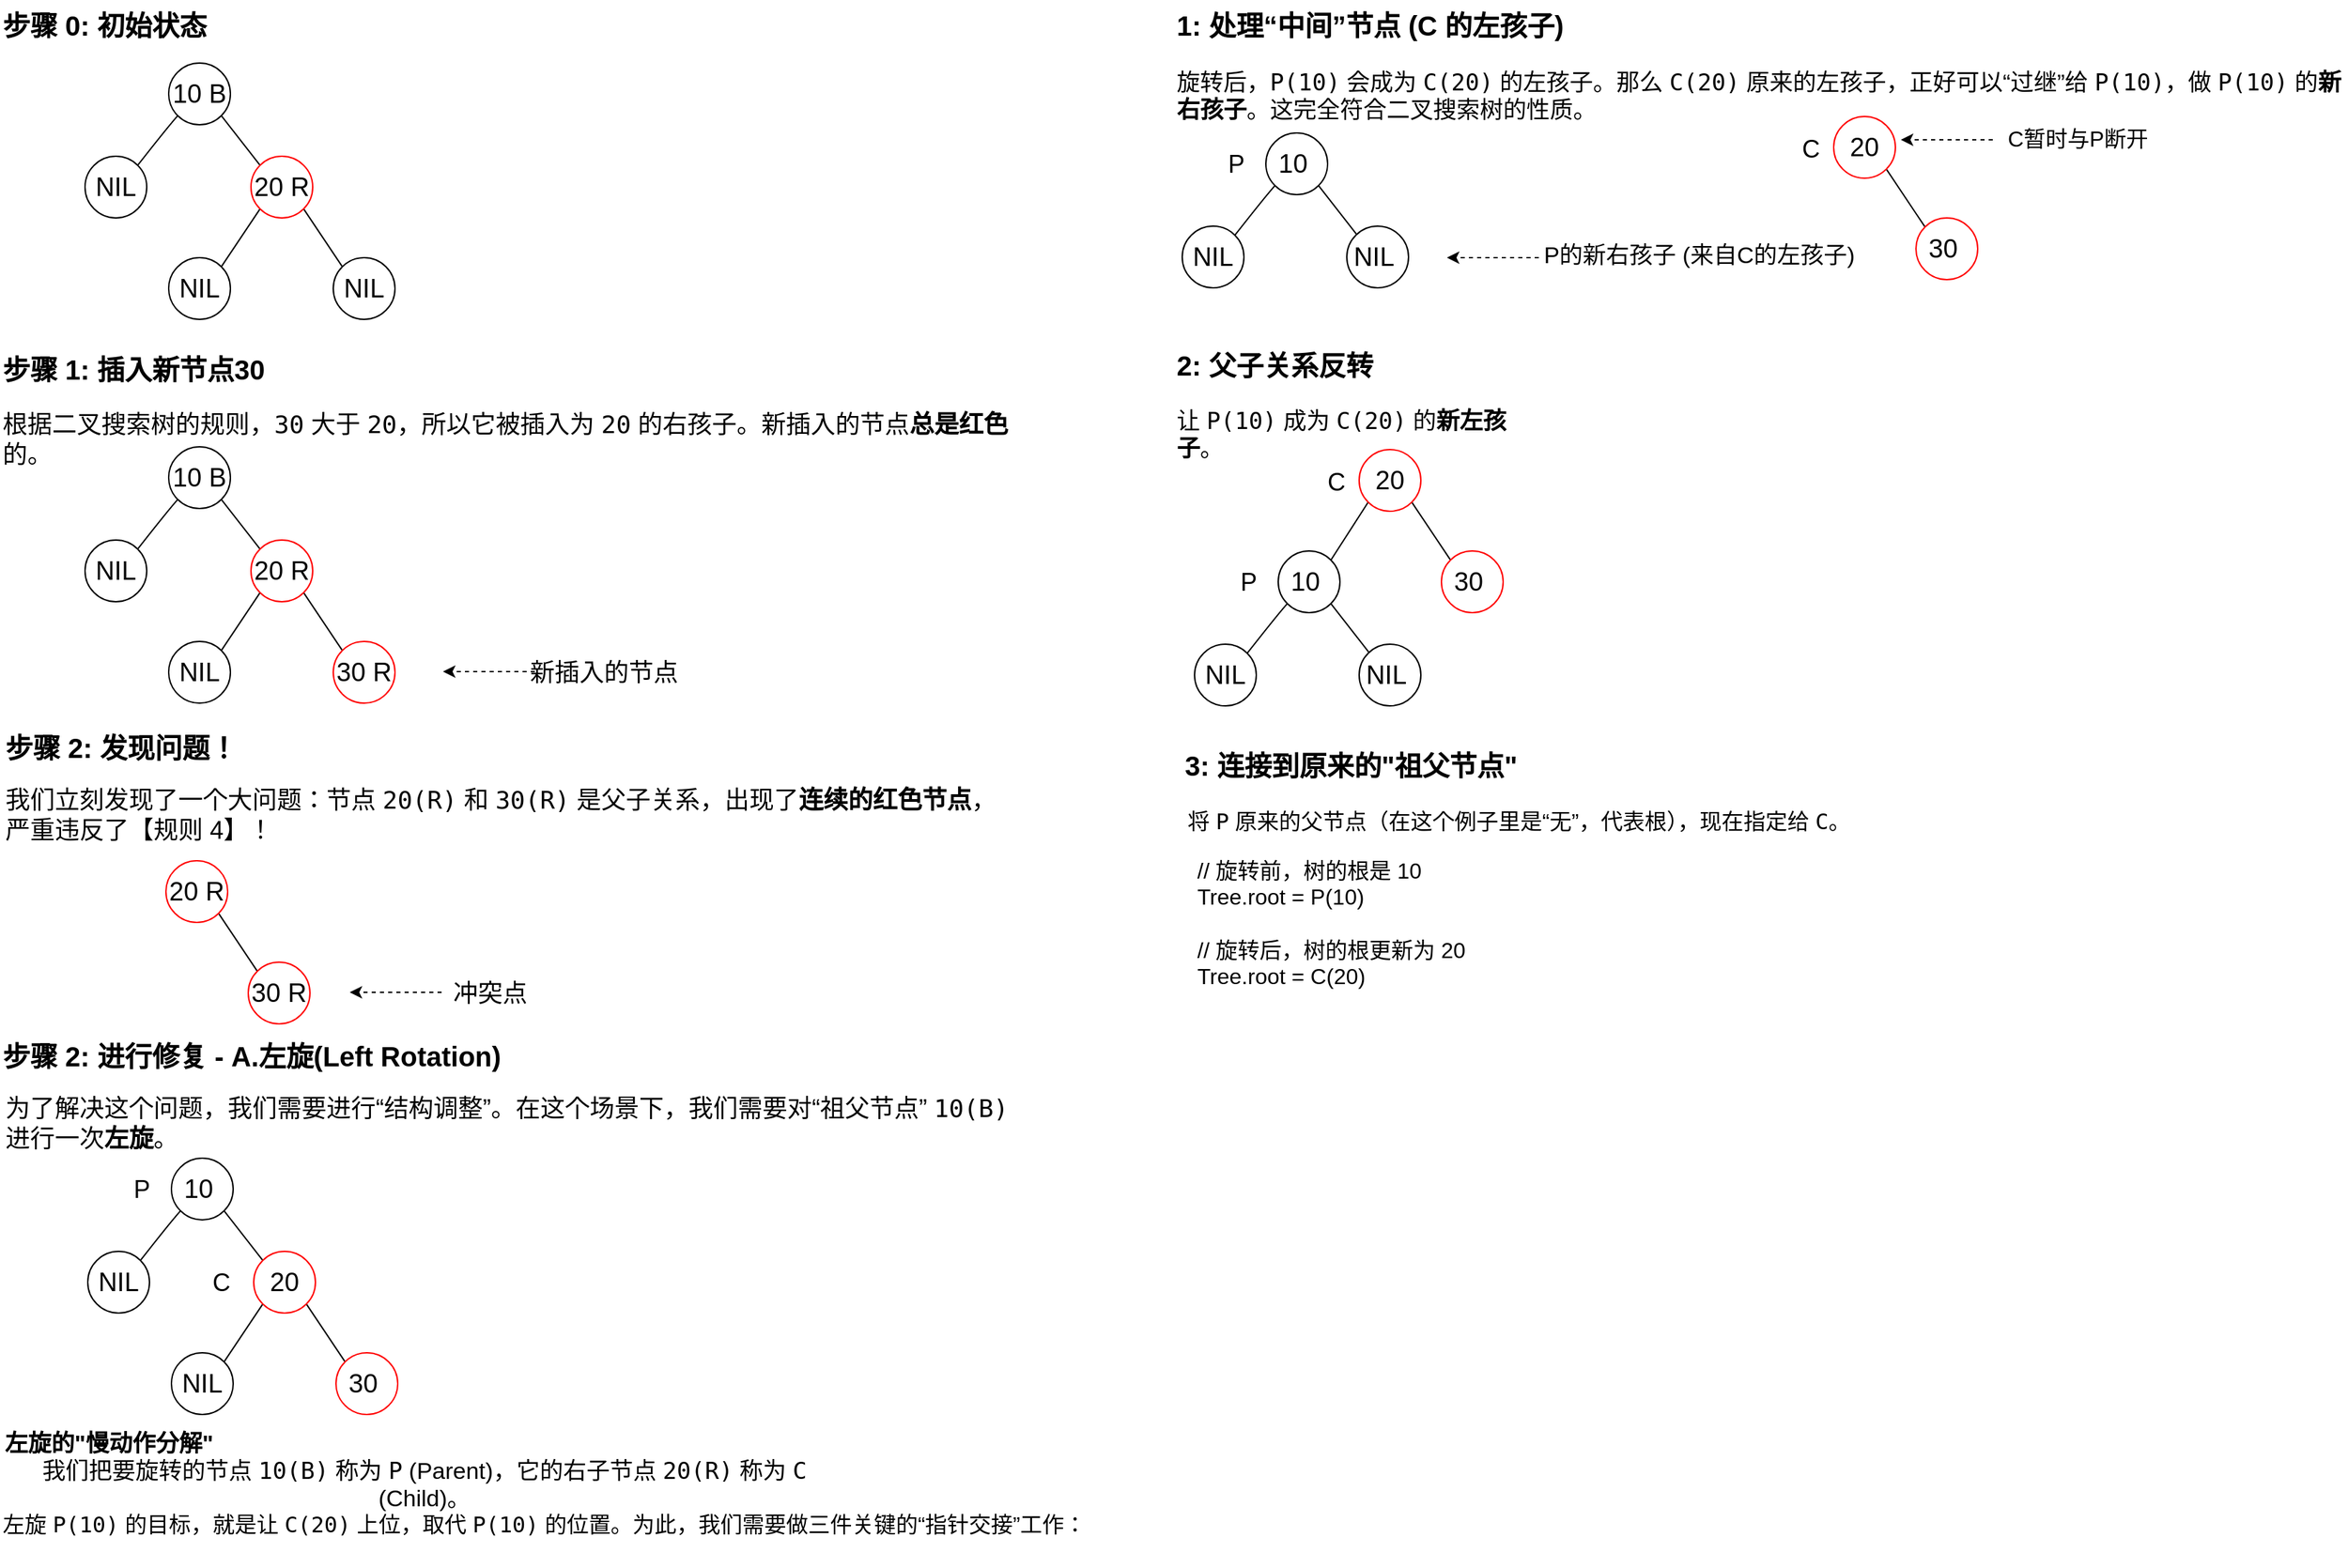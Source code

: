 <mxfile version="28.2.0">
  <diagram name="Page-1" id="nHJEmuUAwTtRUE0Qn9wt">
    <mxGraphModel dx="1536" dy="1067" grid="0" gridSize="10" guides="1" tooltips="1" connect="1" arrows="1" fold="1" page="0" pageScale="1" pageWidth="1920" pageHeight="1200" math="0" shadow="0">
      <root>
        <mxCell id="0" />
        <mxCell id="1" parent="0" />
        <mxCell id="6BaBqDEFsrnQINso-Ywb-1" style="rounded=0;orthogonalLoop=1;jettySize=auto;html=1;exitX=0;exitY=1;exitDx=0;exitDy=0;entryX=1;entryY=0;entryDx=0;entryDy=0;curved=1;strokeColor=default;fillColor=default;endArrow=none;endFill=0;" parent="1" source="6BaBqDEFsrnQINso-Ywb-3" target="6BaBqDEFsrnQINso-Ywb-4" edge="1">
          <mxGeometry relative="1" as="geometry">
            <Array as="points">
              <mxPoint x="196" y="144" />
            </Array>
          </mxGeometry>
        </mxCell>
        <mxCell id="6BaBqDEFsrnQINso-Ywb-2" style="rounded=0;orthogonalLoop=1;jettySize=auto;html=1;exitX=1;exitY=1;exitDx=0;exitDy=0;entryX=0;entryY=0;entryDx=0;entryDy=0;endArrow=none;endFill=0;" parent="1" source="6BaBqDEFsrnQINso-Ywb-3" target="6BaBqDEFsrnQINso-Ywb-5" edge="1">
          <mxGeometry relative="1" as="geometry" />
        </mxCell>
        <mxCell id="6BaBqDEFsrnQINso-Ywb-3" value="10 B" style="ellipse;whiteSpace=wrap;html=1;aspect=fixed;fontSize=19;" parent="1" vertex="1">
          <mxGeometry x="197" y="97" width="45" height="45" as="geometry" />
        </mxCell>
        <mxCell id="6BaBqDEFsrnQINso-Ywb-4" value="NIL" style="ellipse;whiteSpace=wrap;html=1;aspect=fixed;fontSize=19;strokeColor=light-dark(#000000,#EDEDED);" parent="1" vertex="1">
          <mxGeometry x="136" y="165" width="45" height="45" as="geometry" />
        </mxCell>
        <mxCell id="6BaBqDEFsrnQINso-Ywb-9" style="rounded=0;orthogonalLoop=1;jettySize=auto;html=1;exitX=0;exitY=1;exitDx=0;exitDy=0;entryX=1;entryY=0;entryDx=0;entryDy=0;endArrow=none;endFill=0;" parent="1" source="6BaBqDEFsrnQINso-Ywb-5" target="6BaBqDEFsrnQINso-Ywb-8" edge="1">
          <mxGeometry relative="1" as="geometry" />
        </mxCell>
        <mxCell id="6BaBqDEFsrnQINso-Ywb-10" style="rounded=0;orthogonalLoop=1;jettySize=auto;html=1;exitX=1;exitY=1;exitDx=0;exitDy=0;entryX=0;entryY=0;entryDx=0;entryDy=0;endArrow=none;endFill=0;" parent="1" source="6BaBqDEFsrnQINso-Ywb-5" target="6BaBqDEFsrnQINso-Ywb-7" edge="1">
          <mxGeometry relative="1" as="geometry" />
        </mxCell>
        <mxCell id="6BaBqDEFsrnQINso-Ywb-5" value="20 R" style="ellipse;whiteSpace=wrap;html=1;aspect=fixed;fontSize=19;strokeColor=light-dark(#ff0000, #ededed);" parent="1" vertex="1">
          <mxGeometry x="257" y="165" width="45" height="45" as="geometry" />
        </mxCell>
        <mxCell id="6BaBqDEFsrnQINso-Ywb-6" value="步骤 0: 初始状态" style="text;whiteSpace=wrap;html=1;fontSize=20;fontStyle=1" parent="1" vertex="1">
          <mxGeometry x="74" y="51" width="244" height="36" as="geometry" />
        </mxCell>
        <mxCell id="6BaBqDEFsrnQINso-Ywb-7" value="NIL" style="ellipse;whiteSpace=wrap;html=1;aspect=fixed;fontSize=19;strokeColor=light-dark(#000000,#EDEDED);" parent="1" vertex="1">
          <mxGeometry x="317" y="239" width="45" height="45" as="geometry" />
        </mxCell>
        <mxCell id="6BaBqDEFsrnQINso-Ywb-8" value="NIL" style="ellipse;whiteSpace=wrap;html=1;aspect=fixed;fontSize=19;strokeColor=light-dark(#000000,#EDEDED);" parent="1" vertex="1">
          <mxGeometry x="197" y="239" width="45" height="45" as="geometry" />
        </mxCell>
        <mxCell id="6BaBqDEFsrnQINso-Ywb-11" value="步骤 1: 插入新节点30" style="text;whiteSpace=wrap;html=1;fontSize=20;fontStyle=1" parent="1" vertex="1">
          <mxGeometry x="74" y="302" width="244" height="36" as="geometry" />
        </mxCell>
        <mxCell id="6BaBqDEFsrnQINso-Ywb-13" value="根据二叉搜索树的规则，&lt;code&gt;30&lt;/code&gt; 大于 &lt;code&gt;20&lt;/code&gt;，所以它被插入为 &lt;code&gt;20&lt;/code&gt; 的右孩子。新插入的节点&lt;b&gt;总是红色&lt;/b&gt;的。" style="text;whiteSpace=wrap;html=1;fontSize=18;" parent="1" vertex="1">
          <mxGeometry x="74" y="343" width="766" height="36" as="geometry" />
        </mxCell>
        <mxCell id="6BaBqDEFsrnQINso-Ywb-15" style="rounded=0;orthogonalLoop=1;jettySize=auto;html=1;exitX=0;exitY=1;exitDx=0;exitDy=0;entryX=1;entryY=0;entryDx=0;entryDy=0;curved=1;strokeColor=default;fillColor=default;endArrow=none;endFill=0;" parent="1" source="6BaBqDEFsrnQINso-Ywb-17" target="6BaBqDEFsrnQINso-Ywb-18" edge="1">
          <mxGeometry relative="1" as="geometry">
            <Array as="points">
              <mxPoint x="196" y="424" />
            </Array>
          </mxGeometry>
        </mxCell>
        <mxCell id="6BaBqDEFsrnQINso-Ywb-16" style="rounded=0;orthogonalLoop=1;jettySize=auto;html=1;exitX=1;exitY=1;exitDx=0;exitDy=0;entryX=0;entryY=0;entryDx=0;entryDy=0;endArrow=none;endFill=0;" parent="1" source="6BaBqDEFsrnQINso-Ywb-17" target="6BaBqDEFsrnQINso-Ywb-21" edge="1">
          <mxGeometry relative="1" as="geometry" />
        </mxCell>
        <mxCell id="6BaBqDEFsrnQINso-Ywb-17" value="10 B" style="ellipse;whiteSpace=wrap;html=1;aspect=fixed;fontSize=19;" parent="1" vertex="1">
          <mxGeometry x="197" y="377" width="45" height="45" as="geometry" />
        </mxCell>
        <mxCell id="6BaBqDEFsrnQINso-Ywb-18" value="NIL" style="ellipse;whiteSpace=wrap;html=1;aspect=fixed;fontSize=19;strokeColor=light-dark(#000000,#EDEDED);" parent="1" vertex="1">
          <mxGeometry x="136" y="445" width="45" height="45" as="geometry" />
        </mxCell>
        <mxCell id="6BaBqDEFsrnQINso-Ywb-19" style="rounded=0;orthogonalLoop=1;jettySize=auto;html=1;exitX=0;exitY=1;exitDx=0;exitDy=0;entryX=1;entryY=0;entryDx=0;entryDy=0;endArrow=none;endFill=0;" parent="1" source="6BaBqDEFsrnQINso-Ywb-21" target="6BaBqDEFsrnQINso-Ywb-23" edge="1">
          <mxGeometry relative="1" as="geometry" />
        </mxCell>
        <mxCell id="6BaBqDEFsrnQINso-Ywb-20" style="rounded=0;orthogonalLoop=1;jettySize=auto;html=1;exitX=1;exitY=1;exitDx=0;exitDy=0;entryX=0;entryY=0;entryDx=0;entryDy=0;endArrow=none;endFill=0;" parent="1" source="6BaBqDEFsrnQINso-Ywb-21" target="6BaBqDEFsrnQINso-Ywb-22" edge="1">
          <mxGeometry relative="1" as="geometry" />
        </mxCell>
        <mxCell id="6BaBqDEFsrnQINso-Ywb-21" value="20 R" style="ellipse;whiteSpace=wrap;html=1;aspect=fixed;fontSize=19;strokeColor=light-dark(#ff0000, #ededed);" parent="1" vertex="1">
          <mxGeometry x="257" y="445" width="45" height="45" as="geometry" />
        </mxCell>
        <mxCell id="6BaBqDEFsrnQINso-Ywb-22" value="30 R" style="ellipse;whiteSpace=wrap;html=1;aspect=fixed;fontSize=19;strokeColor=light-dark(#ff0000, #EDEDED);" parent="1" vertex="1">
          <mxGeometry x="317" y="519" width="45" height="45" as="geometry" />
        </mxCell>
        <mxCell id="6BaBqDEFsrnQINso-Ywb-23" value="NIL" style="ellipse;whiteSpace=wrap;html=1;aspect=fixed;fontSize=19;strokeColor=light-dark(#000000,#EDEDED);" parent="1" vertex="1">
          <mxGeometry x="197" y="519" width="45" height="45" as="geometry" />
        </mxCell>
        <mxCell id="6BaBqDEFsrnQINso-Ywb-24" value="新插入的节点" style="text;html=1;align=center;verticalAlign=middle;whiteSpace=wrap;rounded=0;fontSize=18;" parent="1" vertex="1">
          <mxGeometry x="454" y="526.5" width="121" height="30" as="geometry" />
        </mxCell>
        <mxCell id="6BaBqDEFsrnQINso-Ywb-25" value="" style="endArrow=classic;html=1;rounded=0;dashed=1;" parent="1" edge="1">
          <mxGeometry width="50" height="50" relative="1" as="geometry">
            <mxPoint x="464" y="541" as="sourcePoint" />
            <mxPoint x="397" y="541" as="targetPoint" />
          </mxGeometry>
        </mxCell>
        <mxCell id="6BaBqDEFsrnQINso-Ywb-26" value="步骤 2: 发现问题！" style="text;whiteSpace=wrap;html=1;fontSize=20;fontStyle=1" parent="1" vertex="1">
          <mxGeometry x="76" y="578" width="190" height="36" as="geometry" />
        </mxCell>
        <mxCell id="6BaBqDEFsrnQINso-Ywb-27" value="我们立刻发现了一个大问题：节点 &lt;code&gt;20(R)&lt;/code&gt; 和 &lt;code&gt;30(R)&lt;/code&gt; 是父子关系，出现了&lt;b&gt;连续的红色节点&lt;/b&gt;，严重违反了【规则 4】！" style="text;whiteSpace=wrap;html=1;fontSize=18;" parent="1" vertex="1">
          <mxGeometry x="76" y="617" width="741" height="51" as="geometry" />
        </mxCell>
        <mxCell id="6BaBqDEFsrnQINso-Ywb-28" style="rounded=0;orthogonalLoop=1;jettySize=auto;html=1;exitX=1;exitY=1;exitDx=0;exitDy=0;entryX=0;entryY=0;entryDx=0;entryDy=0;endArrow=none;endFill=0;" parent="1" source="6BaBqDEFsrnQINso-Ywb-29" target="6BaBqDEFsrnQINso-Ywb-30" edge="1">
          <mxGeometry relative="1" as="geometry" />
        </mxCell>
        <mxCell id="6BaBqDEFsrnQINso-Ywb-29" value="20 R" style="ellipse;whiteSpace=wrap;html=1;aspect=fixed;fontSize=19;strokeColor=light-dark(#ff0000, #ededed);" parent="1" vertex="1">
          <mxGeometry x="195" y="679" width="45" height="45" as="geometry" />
        </mxCell>
        <mxCell id="6BaBqDEFsrnQINso-Ywb-30" value="30 R" style="ellipse;whiteSpace=wrap;html=1;aspect=fixed;fontSize=19;strokeColor=light-dark(#ff0000, #EDEDED);" parent="1" vertex="1">
          <mxGeometry x="255" y="753" width="45" height="45" as="geometry" />
        </mxCell>
        <mxCell id="6BaBqDEFsrnQINso-Ywb-31" value="冲突点" style="text;html=1;align=center;verticalAlign=middle;whiteSpace=wrap;rounded=0;fontSize=18;" parent="1" vertex="1">
          <mxGeometry x="386" y="760.5" width="91" height="30" as="geometry" />
        </mxCell>
        <mxCell id="6BaBqDEFsrnQINso-Ywb-32" value="" style="endArrow=classic;html=1;rounded=0;dashed=1;" parent="1" edge="1">
          <mxGeometry width="50" height="50" relative="1" as="geometry">
            <mxPoint x="396" y="775" as="sourcePoint" />
            <mxPoint x="329" y="775" as="targetPoint" />
          </mxGeometry>
        </mxCell>
        <mxCell id="6BaBqDEFsrnQINso-Ywb-33" value="步骤 2: 进行修复 - A.左旋(Left Rotation)" style="text;whiteSpace=wrap;html=1;fontSize=20;fontStyle=1" parent="1" vertex="1">
          <mxGeometry x="74" y="803" width="436" height="36" as="geometry" />
        </mxCell>
        <mxCell id="6BaBqDEFsrnQINso-Ywb-34" value="为了解决这个问题，我们需要进行“结构调整”。在这个场景下，我们需要对“祖父节点” &lt;code&gt;10(B)&lt;/code&gt; 进行一次&lt;b&gt;左旋&lt;/b&gt;。" style="text;whiteSpace=wrap;html=1;fontSize=18;" parent="1" vertex="1">
          <mxGeometry x="76" y="842" width="747" height="51" as="geometry" />
        </mxCell>
        <mxCell id="gFN2gHEbL0fVCTJnLRh3-1" style="rounded=0;orthogonalLoop=1;jettySize=auto;html=1;exitX=0;exitY=1;exitDx=0;exitDy=0;entryX=1;entryY=0;entryDx=0;entryDy=0;curved=1;strokeColor=default;fillColor=default;endArrow=none;endFill=0;" edge="1" parent="1" source="gFN2gHEbL0fVCTJnLRh3-3" target="gFN2gHEbL0fVCTJnLRh3-4">
          <mxGeometry relative="1" as="geometry">
            <Array as="points">
              <mxPoint x="198" y="943" />
            </Array>
          </mxGeometry>
        </mxCell>
        <mxCell id="gFN2gHEbL0fVCTJnLRh3-2" style="rounded=0;orthogonalLoop=1;jettySize=auto;html=1;exitX=1;exitY=1;exitDx=0;exitDy=0;entryX=0;entryY=0;entryDx=0;entryDy=0;endArrow=none;endFill=0;" edge="1" parent="1" source="gFN2gHEbL0fVCTJnLRh3-3" target="gFN2gHEbL0fVCTJnLRh3-7">
          <mxGeometry relative="1" as="geometry" />
        </mxCell>
        <mxCell id="gFN2gHEbL0fVCTJnLRh3-3" value="10&amp;nbsp;" style="ellipse;whiteSpace=wrap;html=1;aspect=fixed;fontSize=19;" vertex="1" parent="1">
          <mxGeometry x="199" y="896" width="45" height="45" as="geometry" />
        </mxCell>
        <mxCell id="gFN2gHEbL0fVCTJnLRh3-4" value="NIL" style="ellipse;whiteSpace=wrap;html=1;aspect=fixed;fontSize=19;strokeColor=light-dark(#000000,#EDEDED);" vertex="1" parent="1">
          <mxGeometry x="138" y="964" width="45" height="45" as="geometry" />
        </mxCell>
        <mxCell id="gFN2gHEbL0fVCTJnLRh3-5" style="rounded=0;orthogonalLoop=1;jettySize=auto;html=1;exitX=0;exitY=1;exitDx=0;exitDy=0;entryX=1;entryY=0;entryDx=0;entryDy=0;endArrow=none;endFill=0;" edge="1" parent="1" source="gFN2gHEbL0fVCTJnLRh3-7" target="gFN2gHEbL0fVCTJnLRh3-9">
          <mxGeometry relative="1" as="geometry" />
        </mxCell>
        <mxCell id="gFN2gHEbL0fVCTJnLRh3-6" style="rounded=0;orthogonalLoop=1;jettySize=auto;html=1;exitX=1;exitY=1;exitDx=0;exitDy=0;entryX=0;entryY=0;entryDx=0;entryDy=0;endArrow=none;endFill=0;" edge="1" parent="1" source="gFN2gHEbL0fVCTJnLRh3-7" target="gFN2gHEbL0fVCTJnLRh3-8">
          <mxGeometry relative="1" as="geometry" />
        </mxCell>
        <mxCell id="gFN2gHEbL0fVCTJnLRh3-7" value="20" style="ellipse;whiteSpace=wrap;html=1;aspect=fixed;fontSize=19;strokeColor=light-dark(#ff0000, #ededed);" vertex="1" parent="1">
          <mxGeometry x="259" y="964" width="45" height="45" as="geometry" />
        </mxCell>
        <mxCell id="gFN2gHEbL0fVCTJnLRh3-8" value="30&amp;nbsp;" style="ellipse;whiteSpace=wrap;html=1;aspect=fixed;fontSize=19;strokeColor=light-dark(#ff0000, #EDEDED);" vertex="1" parent="1">
          <mxGeometry x="319" y="1038" width="45" height="45" as="geometry" />
        </mxCell>
        <mxCell id="gFN2gHEbL0fVCTJnLRh3-9" value="NIL" style="ellipse;whiteSpace=wrap;html=1;aspect=fixed;fontSize=19;strokeColor=light-dark(#000000,#EDEDED);" vertex="1" parent="1">
          <mxGeometry x="199" y="1038" width="45" height="45" as="geometry" />
        </mxCell>
        <mxCell id="gFN2gHEbL0fVCTJnLRh3-10" value="P" style="text;html=1;align=center;verticalAlign=middle;whiteSpace=wrap;rounded=0;fontSize=18;" vertex="1" parent="1">
          <mxGeometry x="158" y="906.5" width="39" height="24" as="geometry" />
        </mxCell>
        <mxCell id="gFN2gHEbL0fVCTJnLRh3-11" value="C" style="text;html=1;align=center;verticalAlign=middle;whiteSpace=wrap;rounded=0;fontSize=18;" vertex="1" parent="1">
          <mxGeometry x="216" y="974.5" width="39" height="24" as="geometry" />
        </mxCell>
        <mxCell id="gFN2gHEbL0fVCTJnLRh3-13" value="左旋的&quot;慢动作分解&quot;" style="text;html=1;align=center;verticalAlign=middle;whiteSpace=wrap;rounded=0;fontSize=17;fontStyle=1" vertex="1" parent="1">
          <mxGeometry x="74" y="1092" width="159" height="26" as="geometry" />
        </mxCell>
        <mxCell id="gFN2gHEbL0fVCTJnLRh3-14" value="我们把要旋转的节点 &lt;code&gt;10(B)&lt;/code&gt; 称为 &lt;code&gt;P&lt;/code&gt; (Parent)，它的右子节点 &lt;code&gt;20(R)&lt;/code&gt; 称为 &lt;code&gt;C&lt;/code&gt; (Child)。" style="text;html=1;align=center;verticalAlign=middle;whiteSpace=wrap;rounded=0;fontSize=17;" vertex="1" parent="1">
          <mxGeometry x="74" y="1121" width="619" height="26" as="geometry" />
        </mxCell>
        <mxCell id="gFN2gHEbL0fVCTJnLRh3-16" value="左旋 &lt;code&gt;P(10)&lt;/code&gt; 的目标，就是让 &lt;code&gt;C(20)&lt;/code&gt; 上位，取代 &lt;code&gt;P(10)&lt;/code&gt; 的位置。为此，我们需要做三件关键的“指针交接”工作：" style="text;whiteSpace=wrap;html=1;fontSize=16;" vertex="1" parent="1">
          <mxGeometry x="74" y="1147" width="827" height="47" as="geometry" />
        </mxCell>
        <mxCell id="gFN2gHEbL0fVCTJnLRh3-18" value="1: 处理“中间”节点 (C 的左孩子)" style="text;whiteSpace=wrap;html=1;fontSize=20;fontStyle=1" vertex="1" parent="1">
          <mxGeometry x="930" y="51" width="335" height="36" as="geometry" />
        </mxCell>
        <mxCell id="gFN2gHEbL0fVCTJnLRh3-19" value="旋转后，&lt;code&gt;P(10)&lt;/code&gt; 会成为 &lt;code&gt;C(20)&lt;/code&gt; 的左孩子。那么 &lt;code&gt;C(20)&lt;/code&gt; 原来的左孩子，正好可以“过继”给 &lt;code&gt;P(10)&lt;/code&gt;，做 &lt;code&gt;P(10)&lt;/code&gt; 的&lt;b&gt;新右孩子&lt;/b&gt;。这完全符合二叉搜索树的性质。" style="text;whiteSpace=wrap;html=1;fontSize=17;" vertex="1" parent="1">
          <mxGeometry x="930" y="94" width="855" height="51" as="geometry" />
        </mxCell>
        <mxCell id="gFN2gHEbL0fVCTJnLRh3-20" style="rounded=0;orthogonalLoop=1;jettySize=auto;html=1;exitX=0;exitY=1;exitDx=0;exitDy=0;entryX=1;entryY=0;entryDx=0;entryDy=0;curved=1;strokeColor=default;fillColor=default;endArrow=none;endFill=0;" edge="1" parent="1" source="gFN2gHEbL0fVCTJnLRh3-22" target="gFN2gHEbL0fVCTJnLRh3-23">
          <mxGeometry relative="1" as="geometry">
            <Array as="points">
              <mxPoint x="996" y="195" />
            </Array>
          </mxGeometry>
        </mxCell>
        <mxCell id="gFN2gHEbL0fVCTJnLRh3-21" style="rounded=0;orthogonalLoop=1;jettySize=auto;html=1;exitX=1;exitY=1;exitDx=0;exitDy=0;entryX=0;entryY=0;entryDx=0;entryDy=0;endArrow=none;endFill=0;" edge="1" parent="1" source="gFN2gHEbL0fVCTJnLRh3-22">
          <mxGeometry relative="1" as="geometry">
            <mxPoint x="1063.59" y="222.59" as="targetPoint" />
          </mxGeometry>
        </mxCell>
        <mxCell id="gFN2gHEbL0fVCTJnLRh3-22" value="10&amp;nbsp;" style="ellipse;whiteSpace=wrap;html=1;aspect=fixed;fontSize=19;" vertex="1" parent="1">
          <mxGeometry x="997" y="148" width="45" height="45" as="geometry" />
        </mxCell>
        <mxCell id="gFN2gHEbL0fVCTJnLRh3-23" value="NIL" style="ellipse;whiteSpace=wrap;html=1;aspect=fixed;fontSize=19;strokeColor=light-dark(#000000,#EDEDED);" vertex="1" parent="1">
          <mxGeometry x="936" y="216" width="45" height="45" as="geometry" />
        </mxCell>
        <mxCell id="gFN2gHEbL0fVCTJnLRh3-29" value="P" style="text;html=1;align=center;verticalAlign=middle;whiteSpace=wrap;rounded=0;fontSize=18;" vertex="1" parent="1">
          <mxGeometry x="956" y="158.5" width="39" height="24" as="geometry" />
        </mxCell>
        <mxCell id="gFN2gHEbL0fVCTJnLRh3-30" value="C" style="text;html=1;align=center;verticalAlign=middle;whiteSpace=wrap;rounded=0;fontSize=18;" vertex="1" parent="1">
          <mxGeometry x="1375" y="148" width="39" height="24" as="geometry" />
        </mxCell>
        <mxCell id="gFN2gHEbL0fVCTJnLRh3-31" style="rounded=0;orthogonalLoop=1;jettySize=auto;html=1;exitX=1;exitY=1;exitDx=0;exitDy=0;entryX=0;entryY=0;entryDx=0;entryDy=0;endArrow=none;endFill=0;" edge="1" parent="1" source="gFN2gHEbL0fVCTJnLRh3-32" target="gFN2gHEbL0fVCTJnLRh3-33">
          <mxGeometry relative="1" as="geometry" />
        </mxCell>
        <mxCell id="gFN2gHEbL0fVCTJnLRh3-32" value="20" style="ellipse;whiteSpace=wrap;html=1;aspect=fixed;fontSize=19;strokeColor=light-dark(#ff0000, #ededed);" vertex="1" parent="1">
          <mxGeometry x="1411" y="136" width="45" height="45" as="geometry" />
        </mxCell>
        <mxCell id="gFN2gHEbL0fVCTJnLRh3-33" value="30&amp;nbsp;" style="ellipse;whiteSpace=wrap;html=1;aspect=fixed;fontSize=19;strokeColor=light-dark(#ff0000, #EDEDED);" vertex="1" parent="1">
          <mxGeometry x="1471" y="210" width="45" height="45" as="geometry" />
        </mxCell>
        <mxCell id="gFN2gHEbL0fVCTJnLRh3-34" value="NIL&amp;nbsp;" style="ellipse;whiteSpace=wrap;html=1;aspect=fixed;fontSize=19;strokeColor=light-dark(#000000,#EDEDED);" vertex="1" parent="1">
          <mxGeometry x="1056" y="216" width="45" height="45" as="geometry" />
        </mxCell>
        <mxCell id="gFN2gHEbL0fVCTJnLRh3-35" value="&amp;nbsp;P的新右孩子 (来自C的左孩子)" style="text;whiteSpace=wrap;html=1;fontSize=17;" vertex="1" parent="1">
          <mxGeometry x="1193" y="220.5" width="243" height="36" as="geometry" />
        </mxCell>
        <mxCell id="gFN2gHEbL0fVCTJnLRh3-36" value="C暂时与P断开" style="text;whiteSpace=wrap;html=1;fontSize=16;" vertex="1" parent="1">
          <mxGeometry x="1536" y="136" width="105" height="36" as="geometry" />
        </mxCell>
        <mxCell id="gFN2gHEbL0fVCTJnLRh3-37" value="" style="endArrow=classic;html=1;rounded=0;dashed=1;" edge="1" parent="1">
          <mxGeometry width="50" height="50" relative="1" as="geometry">
            <mxPoint x="1527" y="153" as="sourcePoint" />
            <mxPoint x="1460" y="153" as="targetPoint" />
          </mxGeometry>
        </mxCell>
        <mxCell id="gFN2gHEbL0fVCTJnLRh3-38" value="" style="endArrow=classic;html=1;rounded=0;dashed=1;" edge="1" parent="1">
          <mxGeometry width="50" height="50" relative="1" as="geometry">
            <mxPoint x="1196" y="239" as="sourcePoint" />
            <mxPoint x="1129" y="239" as="targetPoint" />
          </mxGeometry>
        </mxCell>
        <mxCell id="gFN2gHEbL0fVCTJnLRh3-40" value="2: 父子关系反转" style="text;whiteSpace=wrap;html=1;fontSize=20;fontStyle=1" vertex="1" parent="1">
          <mxGeometry x="930" y="299" width="335" height="36" as="geometry" />
        </mxCell>
        <mxCell id="gFN2gHEbL0fVCTJnLRh3-41" value="让 &lt;code&gt;P(10)&lt;/code&gt; 成为 &lt;code&gt;C(20)&lt;/code&gt; 的&lt;b&gt;新左孩子&lt;/b&gt;。" style="text;whiteSpace=wrap;html=1;fontSize=17;" vertex="1" parent="1">
          <mxGeometry x="930" y="341" width="270" height="36" as="geometry" />
        </mxCell>
        <mxCell id="gFN2gHEbL0fVCTJnLRh3-42" value="C" style="text;html=1;align=center;verticalAlign=middle;whiteSpace=wrap;rounded=0;fontSize=18;" vertex="1" parent="1">
          <mxGeometry x="1029" y="391" width="39" height="24" as="geometry" />
        </mxCell>
        <mxCell id="gFN2gHEbL0fVCTJnLRh3-43" style="rounded=0;orthogonalLoop=1;jettySize=auto;html=1;exitX=1;exitY=1;exitDx=0;exitDy=0;entryX=0;entryY=0;entryDx=0;entryDy=0;endArrow=none;endFill=0;" edge="1" parent="1" source="gFN2gHEbL0fVCTJnLRh3-44" target="gFN2gHEbL0fVCTJnLRh3-45">
          <mxGeometry relative="1" as="geometry" />
        </mxCell>
        <mxCell id="gFN2gHEbL0fVCTJnLRh3-52" style="rounded=0;orthogonalLoop=1;jettySize=auto;html=1;exitX=0;exitY=1;exitDx=0;exitDy=0;entryX=1;entryY=0;entryDx=0;entryDy=0;endArrow=none;endFill=0;" edge="1" parent="1" source="gFN2gHEbL0fVCTJnLRh3-44" target="gFN2gHEbL0fVCTJnLRh3-48">
          <mxGeometry relative="1" as="geometry" />
        </mxCell>
        <mxCell id="gFN2gHEbL0fVCTJnLRh3-44" value="20" style="ellipse;whiteSpace=wrap;html=1;aspect=fixed;fontSize=19;strokeColor=light-dark(#ff0000, #ededed);" vertex="1" parent="1">
          <mxGeometry x="1065" y="379" width="45" height="45" as="geometry" />
        </mxCell>
        <mxCell id="gFN2gHEbL0fVCTJnLRh3-45" value="30&amp;nbsp;" style="ellipse;whiteSpace=wrap;html=1;aspect=fixed;fontSize=19;strokeColor=light-dark(#ff0000, #EDEDED);" vertex="1" parent="1">
          <mxGeometry x="1125" y="453" width="45" height="45" as="geometry" />
        </mxCell>
        <mxCell id="gFN2gHEbL0fVCTJnLRh3-46" style="rounded=0;orthogonalLoop=1;jettySize=auto;html=1;exitX=0;exitY=1;exitDx=0;exitDy=0;entryX=1;entryY=0;entryDx=0;entryDy=0;curved=1;strokeColor=default;fillColor=default;endArrow=none;endFill=0;" edge="1" parent="1" source="gFN2gHEbL0fVCTJnLRh3-48" target="gFN2gHEbL0fVCTJnLRh3-49">
          <mxGeometry relative="1" as="geometry">
            <Array as="points">
              <mxPoint x="1005" y="500" />
            </Array>
          </mxGeometry>
        </mxCell>
        <mxCell id="gFN2gHEbL0fVCTJnLRh3-47" style="rounded=0;orthogonalLoop=1;jettySize=auto;html=1;exitX=1;exitY=1;exitDx=0;exitDy=0;entryX=0;entryY=0;entryDx=0;entryDy=0;endArrow=none;endFill=0;" edge="1" parent="1" source="gFN2gHEbL0fVCTJnLRh3-48">
          <mxGeometry relative="1" as="geometry">
            <mxPoint x="1072.59" y="527.59" as="targetPoint" />
          </mxGeometry>
        </mxCell>
        <mxCell id="gFN2gHEbL0fVCTJnLRh3-48" value="10&amp;nbsp;" style="ellipse;whiteSpace=wrap;html=1;aspect=fixed;fontSize=19;" vertex="1" parent="1">
          <mxGeometry x="1006" y="453" width="45" height="45" as="geometry" />
        </mxCell>
        <mxCell id="gFN2gHEbL0fVCTJnLRh3-49" value="NIL" style="ellipse;whiteSpace=wrap;html=1;aspect=fixed;fontSize=19;strokeColor=light-dark(#000000,#EDEDED);" vertex="1" parent="1">
          <mxGeometry x="945" y="521" width="45" height="45" as="geometry" />
        </mxCell>
        <mxCell id="gFN2gHEbL0fVCTJnLRh3-50" value="P" style="text;html=1;align=center;verticalAlign=middle;whiteSpace=wrap;rounded=0;fontSize=18;" vertex="1" parent="1">
          <mxGeometry x="965" y="463.5" width="39" height="24" as="geometry" />
        </mxCell>
        <mxCell id="gFN2gHEbL0fVCTJnLRh3-51" value="NIL&amp;nbsp;" style="ellipse;whiteSpace=wrap;html=1;aspect=fixed;fontSize=19;strokeColor=light-dark(#000000,#EDEDED);" vertex="1" parent="1">
          <mxGeometry x="1065" y="521" width="45" height="45" as="geometry" />
        </mxCell>
        <mxCell id="gFN2gHEbL0fVCTJnLRh3-53" value="3: 连接到原来的&quot;祖父节点&quot;" style="text;whiteSpace=wrap;html=1;fontSize=20;fontStyle=1" vertex="1" parent="1">
          <mxGeometry x="936" y="591" width="335" height="36" as="geometry" />
        </mxCell>
        <mxCell id="gFN2gHEbL0fVCTJnLRh3-54" value="将 &lt;code&gt;P&lt;/code&gt; 原来的父节点（在这个例子里是“无”，代表根），现在指定给 &lt;code&gt;C&lt;/code&gt;。" style="text;whiteSpace=wrap;html=1;fontSize=16;" vertex="1" parent="1">
          <mxGeometry x="938" y="634" width="567" height="36" as="geometry" />
        </mxCell>
        <UserObject label="// 旋转前，树的根是 10&#xa;Tree.root = P(10)&#xa;&#xa;// 旋转后，树的根更新为 20&#xa;Tree.root = C(20)" link="// 旋转前，树的根是 10&#xa;Tree.root = P(10)&#xa;&#xa;// 旋转后，树的根更新为 20&#xa;Tree.root = C(20)" id="gFN2gHEbL0fVCTJnLRh3-55">
          <mxCell style="text;whiteSpace=wrap;html=1;fontSize=16;" vertex="1" parent="1">
            <mxGeometry x="945" y="670" width="324" height="94" as="geometry" />
          </mxCell>
        </UserObject>
      </root>
    </mxGraphModel>
  </diagram>
</mxfile>
